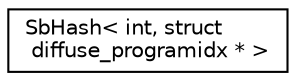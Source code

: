 digraph "Graphical Class Hierarchy"
{
 // LATEX_PDF_SIZE
  edge [fontname="Helvetica",fontsize="10",labelfontname="Helvetica",labelfontsize="10"];
  node [fontname="Helvetica",fontsize="10",shape=record];
  rankdir="LR";
  Node0 [label="SbHash\< int, struct\l diffuse_programidx * \>",height=0.2,width=0.4,color="black", fillcolor="white", style="filled",URL="$classSbHash.html",tooltip=" "];
}
